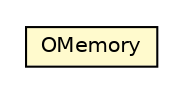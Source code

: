 #!/usr/local/bin/dot
#
# Class diagram 
# Generated by UMLGraph version R5_6-24-gf6e263 (http://www.umlgraph.org/)
#

digraph G {
	edge [fontname="Helvetica",fontsize=10,labelfontname="Helvetica",labelfontsize=10];
	node [fontname="Helvetica",fontsize=10,shape=plaintext];
	nodesep=0.25;
	ranksep=0.5;
	// com.orientechnologies.common.util.OMemory
	c4505886 [label=<<table title="com.orientechnologies.common.util.OMemory" border="0" cellborder="1" cellspacing="0" cellpadding="2" port="p" bgcolor="lemonChiffon" href="./OMemory.html">
		<tr><td><table border="0" cellspacing="0" cellpadding="1">
<tr><td align="center" balign="center"> OMemory </td></tr>
		</table></td></tr>
		</table>>, URL="./OMemory.html", fontname="Helvetica", fontcolor="black", fontsize=10.0];
}

